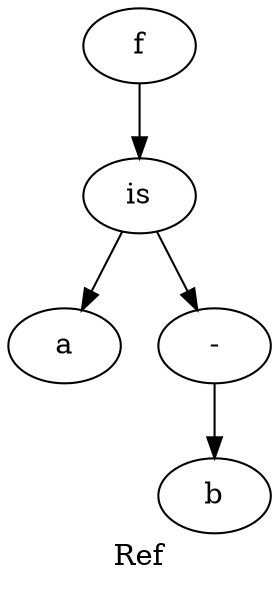 digraph grafo {
  label="Ref";
  88167088652352 [ label="f" ];
  88167088652352 -> 88167088652640;
  88167088652640 [ label="is" ];
  88167088652640 -> 88167088652592;
  88167088652592 [ label="a" ];
  88167088652640 -> 88167088652544;
  88167088652544 [ label="-" ];
  88167088652544 -> 88167088652496;
  88167088652496 [ label="b" ];
}
